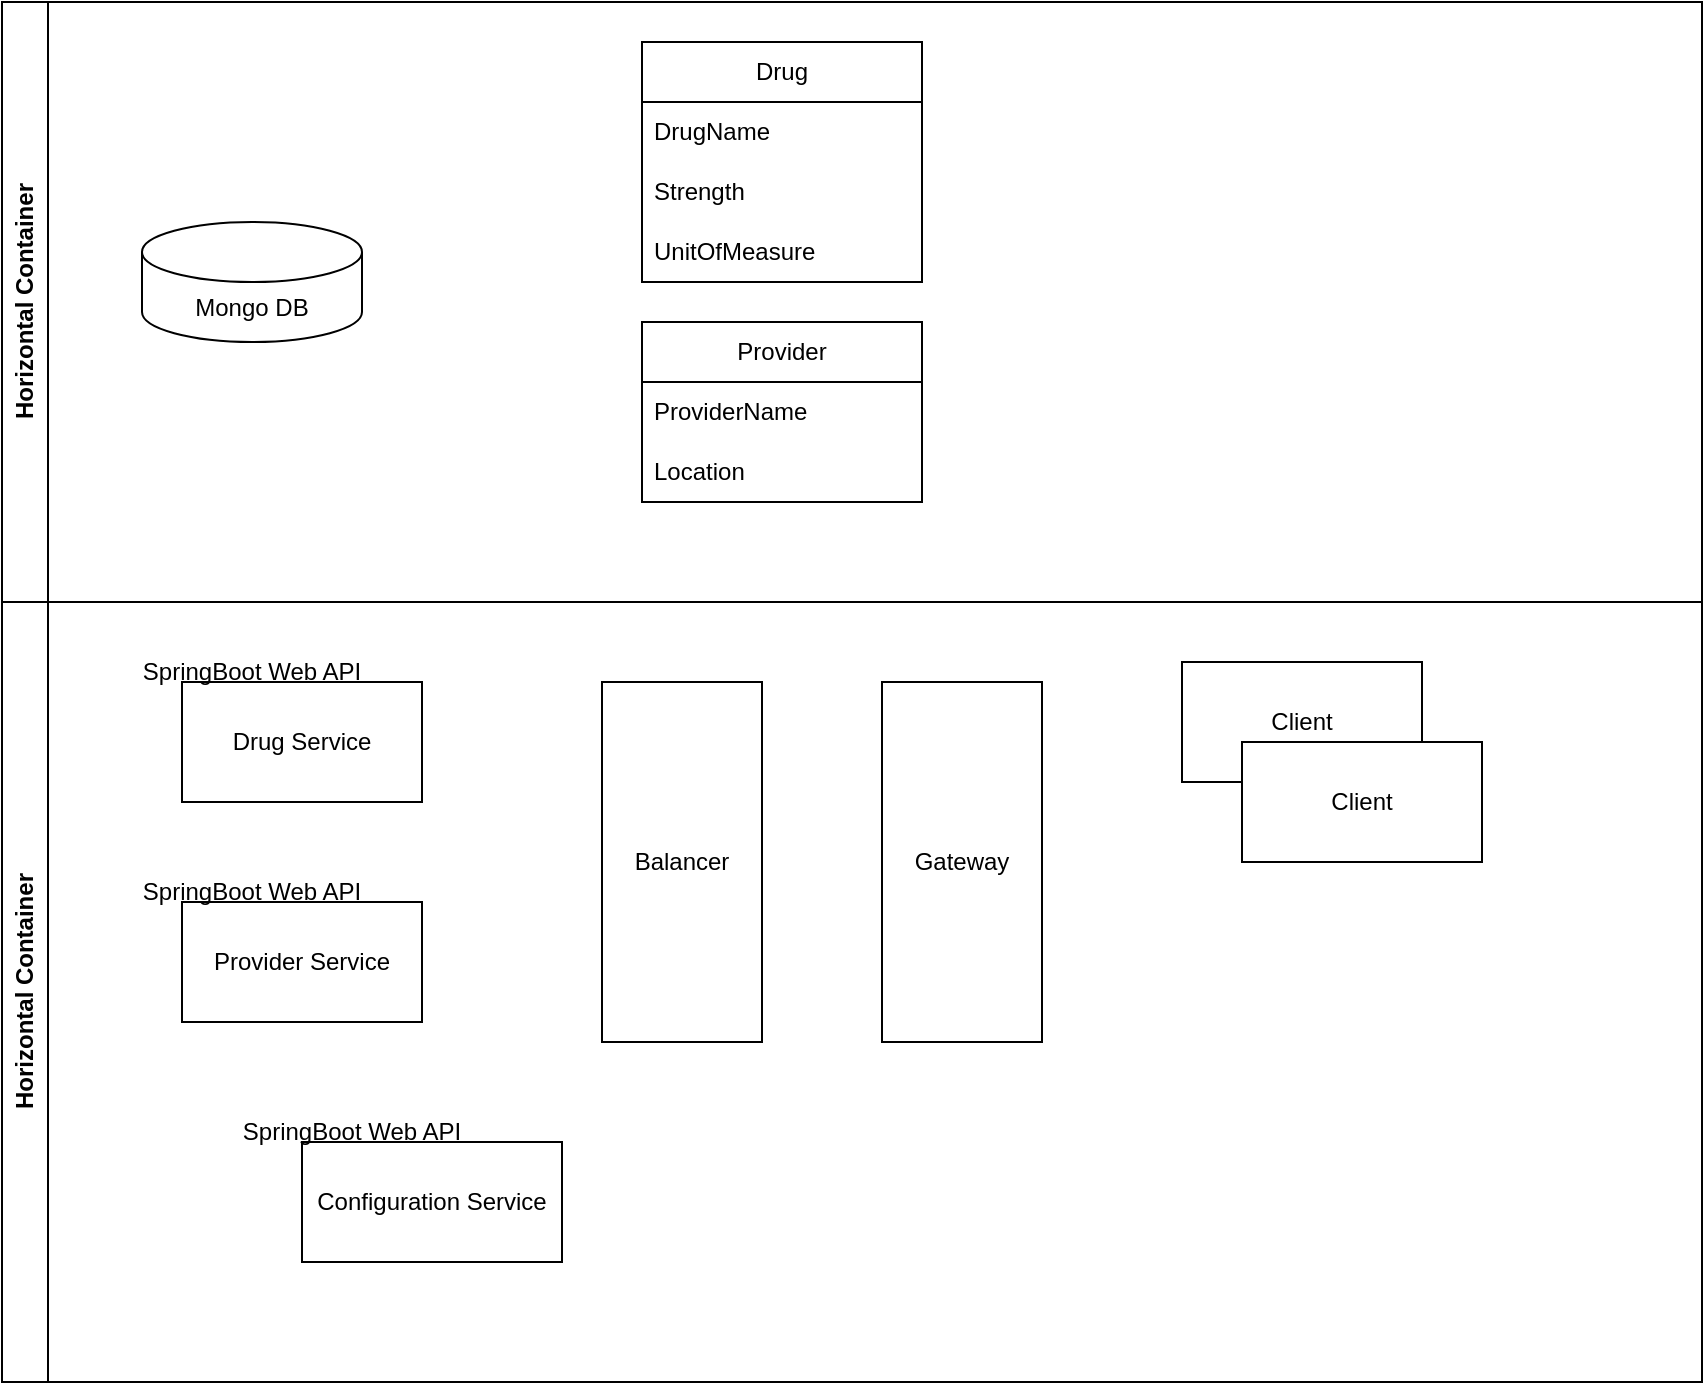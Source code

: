 <mxfile version="21.0.2" type="github">
  <diagram name="Page-1" id="2YBvvXClWsGukQMizWep">
    <mxGraphModel dx="1434" dy="796" grid="1" gridSize="10" guides="1" tooltips="1" connect="1" arrows="1" fold="1" page="1" pageScale="1" pageWidth="850" pageHeight="1100" math="0" shadow="0">
      <root>
        <mxCell id="0" />
        <mxCell id="1" parent="0" />
        <mxCell id="znKdyZ3scZdJcEbSoml_-2" value="Mongo DB" style="shape=cylinder3;whiteSpace=wrap;html=1;boundedLbl=1;backgroundOutline=1;size=15;" vertex="1" parent="1">
          <mxGeometry x="70" y="110" width="110" height="60" as="geometry" />
        </mxCell>
        <mxCell id="znKdyZ3scZdJcEbSoml_-3" value="Drug" style="swimlane;fontStyle=0;childLayout=stackLayout;horizontal=1;startSize=30;horizontalStack=0;resizeParent=1;resizeParentMax=0;resizeLast=0;collapsible=1;marginBottom=0;whiteSpace=wrap;html=1;" vertex="1" parent="1">
          <mxGeometry x="320" y="20" width="140" height="120" as="geometry" />
        </mxCell>
        <mxCell id="znKdyZ3scZdJcEbSoml_-4" value="DrugName" style="text;strokeColor=none;fillColor=none;align=left;verticalAlign=middle;spacingLeft=4;spacingRight=4;overflow=hidden;points=[[0,0.5],[1,0.5]];portConstraint=eastwest;rotatable=0;whiteSpace=wrap;html=1;" vertex="1" parent="znKdyZ3scZdJcEbSoml_-3">
          <mxGeometry y="30" width="140" height="30" as="geometry" />
        </mxCell>
        <mxCell id="znKdyZ3scZdJcEbSoml_-5" value="Strength" style="text;strokeColor=none;fillColor=none;align=left;verticalAlign=middle;spacingLeft=4;spacingRight=4;overflow=hidden;points=[[0,0.5],[1,0.5]];portConstraint=eastwest;rotatable=0;whiteSpace=wrap;html=1;" vertex="1" parent="znKdyZ3scZdJcEbSoml_-3">
          <mxGeometry y="60" width="140" height="30" as="geometry" />
        </mxCell>
        <mxCell id="znKdyZ3scZdJcEbSoml_-6" value="UnitOfMeasure" style="text;strokeColor=none;fillColor=none;align=left;verticalAlign=middle;spacingLeft=4;spacingRight=4;overflow=hidden;points=[[0,0.5],[1,0.5]];portConstraint=eastwest;rotatable=0;whiteSpace=wrap;html=1;" vertex="1" parent="znKdyZ3scZdJcEbSoml_-3">
          <mxGeometry y="90" width="140" height="30" as="geometry" />
        </mxCell>
        <mxCell id="znKdyZ3scZdJcEbSoml_-7" value="Provider" style="swimlane;fontStyle=0;childLayout=stackLayout;horizontal=1;startSize=30;horizontalStack=0;resizeParent=1;resizeParentMax=0;resizeLast=0;collapsible=1;marginBottom=0;whiteSpace=wrap;html=1;" vertex="1" parent="1">
          <mxGeometry x="320" y="160" width="140" height="90" as="geometry" />
        </mxCell>
        <mxCell id="znKdyZ3scZdJcEbSoml_-8" value="ProviderName" style="text;strokeColor=none;fillColor=none;align=left;verticalAlign=middle;spacingLeft=4;spacingRight=4;overflow=hidden;points=[[0,0.5],[1,0.5]];portConstraint=eastwest;rotatable=0;whiteSpace=wrap;html=1;" vertex="1" parent="znKdyZ3scZdJcEbSoml_-7">
          <mxGeometry y="30" width="140" height="30" as="geometry" />
        </mxCell>
        <mxCell id="znKdyZ3scZdJcEbSoml_-9" value="Location" style="text;strokeColor=none;fillColor=none;align=left;verticalAlign=middle;spacingLeft=4;spacingRight=4;overflow=hidden;points=[[0,0.5],[1,0.5]];portConstraint=eastwest;rotatable=0;whiteSpace=wrap;html=1;" vertex="1" parent="znKdyZ3scZdJcEbSoml_-7">
          <mxGeometry y="60" width="140" height="30" as="geometry" />
        </mxCell>
        <mxCell id="znKdyZ3scZdJcEbSoml_-11" value="Horizontal Container" style="swimlane;horizontal=0;whiteSpace=wrap;html=1;" vertex="1" parent="1">
          <mxGeometry width="850" height="300" as="geometry" />
        </mxCell>
        <mxCell id="znKdyZ3scZdJcEbSoml_-12" value="Horizontal Container" style="swimlane;horizontal=0;whiteSpace=wrap;html=1;" vertex="1" parent="1">
          <mxGeometry y="300" width="850" height="390" as="geometry" />
        </mxCell>
        <mxCell id="znKdyZ3scZdJcEbSoml_-1" value="Drug Service" style="rounded=0;whiteSpace=wrap;html=1;" vertex="1" parent="znKdyZ3scZdJcEbSoml_-12">
          <mxGeometry x="90" y="40" width="120" height="60" as="geometry" />
        </mxCell>
        <mxCell id="znKdyZ3scZdJcEbSoml_-13" value="Provider Service" style="rounded=0;whiteSpace=wrap;html=1;" vertex="1" parent="znKdyZ3scZdJcEbSoml_-12">
          <mxGeometry x="90" y="150" width="120" height="60" as="geometry" />
        </mxCell>
        <mxCell id="znKdyZ3scZdJcEbSoml_-17" value="Balancer" style="rounded=0;whiteSpace=wrap;html=1;" vertex="1" parent="znKdyZ3scZdJcEbSoml_-12">
          <mxGeometry x="300" y="40" width="80" height="180" as="geometry" />
        </mxCell>
        <mxCell id="znKdyZ3scZdJcEbSoml_-22" value="Gateway" style="rounded=0;whiteSpace=wrap;html=1;" vertex="1" parent="znKdyZ3scZdJcEbSoml_-12">
          <mxGeometry x="440" y="40" width="80" height="180" as="geometry" />
        </mxCell>
        <mxCell id="znKdyZ3scZdJcEbSoml_-23" value="Client" style="rounded=0;whiteSpace=wrap;html=1;" vertex="1" parent="znKdyZ3scZdJcEbSoml_-12">
          <mxGeometry x="590" y="30" width="120" height="60" as="geometry" />
        </mxCell>
        <mxCell id="znKdyZ3scZdJcEbSoml_-24" value="Client" style="rounded=0;whiteSpace=wrap;html=1;" vertex="1" parent="znKdyZ3scZdJcEbSoml_-12">
          <mxGeometry x="620" y="70" width="120" height="60" as="geometry" />
        </mxCell>
        <mxCell id="znKdyZ3scZdJcEbSoml_-25" value="SpringBoot Web API" style="text;html=1;strokeColor=none;fillColor=none;align=center;verticalAlign=middle;whiteSpace=wrap;rounded=0;" vertex="1" parent="znKdyZ3scZdJcEbSoml_-12">
          <mxGeometry x="50" y="20" width="150" height="30" as="geometry" />
        </mxCell>
        <mxCell id="znKdyZ3scZdJcEbSoml_-26" value="SpringBoot Web API" style="text;html=1;strokeColor=none;fillColor=none;align=center;verticalAlign=middle;whiteSpace=wrap;rounded=0;" vertex="1" parent="znKdyZ3scZdJcEbSoml_-12">
          <mxGeometry x="50" y="130" width="150" height="30" as="geometry" />
        </mxCell>
        <mxCell id="znKdyZ3scZdJcEbSoml_-27" value="Configuration Service" style="rounded=0;whiteSpace=wrap;html=1;" vertex="1" parent="znKdyZ3scZdJcEbSoml_-12">
          <mxGeometry x="150" y="270" width="130" height="60" as="geometry" />
        </mxCell>
        <mxCell id="znKdyZ3scZdJcEbSoml_-28" value="SpringBoot Web API" style="text;html=1;strokeColor=none;fillColor=none;align=center;verticalAlign=middle;whiteSpace=wrap;rounded=0;" vertex="1" parent="znKdyZ3scZdJcEbSoml_-12">
          <mxGeometry x="100" y="250" width="150" height="30" as="geometry" />
        </mxCell>
      </root>
    </mxGraphModel>
  </diagram>
</mxfile>
